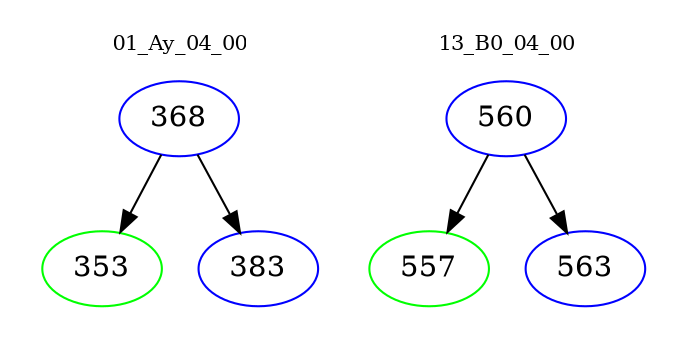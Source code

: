digraph{
subgraph cluster_0 {
color = white
label = "01_Ay_04_00";
fontsize=10;
T0_368 [label="368", color="blue"]
T0_368 -> T0_353 [color="black"]
T0_353 [label="353", color="green"]
T0_368 -> T0_383 [color="black"]
T0_383 [label="383", color="blue"]
}
subgraph cluster_1 {
color = white
label = "13_B0_04_00";
fontsize=10;
T1_560 [label="560", color="blue"]
T1_560 -> T1_557 [color="black"]
T1_557 [label="557", color="green"]
T1_560 -> T1_563 [color="black"]
T1_563 [label="563", color="blue"]
}
}
